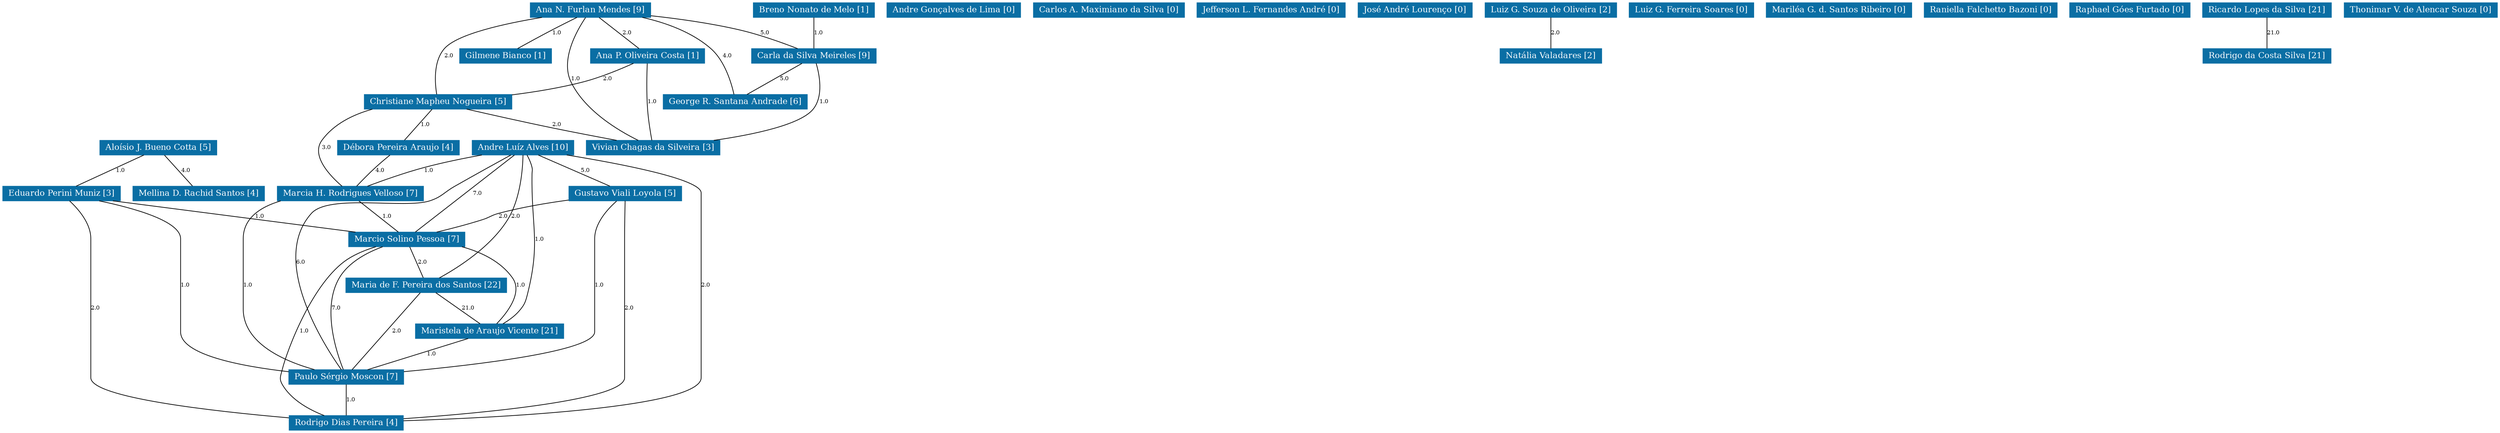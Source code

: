 strict graph grafo2 {
	graph [bb="0,0,2474,615",
		id=grafo2,
		overlap=False
	];
	node [fontsize=12,
		label="\N",
		shape=rectangle,
		style=filled
	];
	0	[URL="membro-3298545143757892.html",
		color="#0A6EA4",
		fontcolor="#FFFFFF",
		height=0.29167,
		label="Aloísio J. Bueno Cotta [5]",
		pos="108.5,406.5",
		width=1.9583];
	10	[URL="membro-8285018770645807.html",
		color="#0A6EA4",
		fontcolor="#FFFFFF",
		height=0.29167,
		label="Eduardo Perini Muniz [3]",
		pos="242.5,340.5",
		width=1.9167];
	0 -- 10	[fontsize=8,
		label=1.0,
		lp="189.5,373.5",
		pos="128.56,395.92 153.82,383.85 196.98,363.24 222.3,351.15"];
	23	[URL="membro-9434564411683567.html",
		color="#0A6EA4",
		fontcolor="#FFFFFF",
		height=0.29167,
		label="Mellina D. Rachid Santos [4]",
		pos="77.5,340.5",
		width=2.1528];
	0 -- 23	[fontsize=8,
		label=4.0,
		lp="100.5,373.5",
		pos="103.79,395.78 97.965,383.75 88.1,363.38 82.253,351.31"];
	19	[URL="membro-2752782453011955.html",
		color="#0A6EA4",
		fontcolor="#FFFFFF",
		height=0.29167,
		label="Marcio Solino Pessoa [7]",
		pos="461.5,274.5",
		width=1.8889];
	10 -- 19	[fontsize=8,
		label=1.0,
		lp="370.5,307.5",
		pos="275.29,329.92 316.69,317.82 387.51,297.12 428.85,285.04"];
	25	[URL="membro-0422485640031962.html",
		color="#0A6EA4",
		fontcolor="#FFFFFF",
		height=0.29167,
		label="Paulo Sérgio Moscon [7]",
		pos="477.5,76.5",
		width=1.875];
	10 -- 25	[fontsize=8,
		label=1.0,
		lp="303.5,208.5",
		pos="259.3,329.83 275.8,318.93 298.5,299.57 298.5,275.5 298.5,275.5 298.5,275.5 298.5,141.5 298.5,115.51 366.25,97.275 418.39,87.09"];
	30	[URL="membro-3414799692619699.html",
		color="#0A6EA4",
		fontcolor="#FFFFFF",
		height=0.29167,
		label="Rodrigo Dias Pereira [4]",
		pos="477.5,10.5",
		width=1.8472];
	10 -- 30	[fontsize=8,
		label=2.0,
		lp="251.5,175.5",
		pos="243.47,329.97 244.65,317.48 246.5,294.87 246.5,275.5 246.5,275.5 246.5,275.5 246.5,75.5 246.5,41.116 342.75,24.455 411,16.963"];
	19 -- 25	[fontsize=8,
		label=7.0,
		lp="450.5,175.5",
		pos="458.51,263.95 453.2,245.9 442.9,205.48 445.5,171 447.73,141.42 443.6,132.18 455.5,105 458.39,98.391 463.29,92.032 467.74,87.096"];
	19 -- 30	[fontsize=8,
		label=1.0,
		lp="400.5,142.5",
		pos="453.8,263.92 430.38,233.51 363.75,137.04 400.5,66 411.56,44.617 435.31,29.821 453.53,21.098"];
	20	[URL="membro-0376041929696875.html",
		color="#0A6EA4",
		fontcolor="#FFFFFF",
		height=0.29167,
		label="Maria de F. Pereira dos Santos [22]",
		pos="643.5,208.5",
		width=2.5417];
	19 -- 20	[fontsize=8,
		label=2.0,
		lp="568.5,241.5",
		pos="488.75,263.92 523.16,251.82 582.01,231.12 616.36,219.04"];
	22	[URL="membro-1832685910267156.html",
		color="#0A6EA4",
		fontcolor="#FFFFFF",
		height=0.29167,
		label="Maristela de Araujo Vicente [21]",
		pos="583.5,142.5",
		width=2.375];
	19 -- 22	[fontsize=8,
		label=1.0,
		lp="496.5,208.5",
		pos="463.28,263.62 466.52,248.1 474.64,217.73 491.5,198 509.47,176.97 537.69,161.96 558.14,153.08"];
	25 -- 30	[fontsize=8,
		label=1.0,
		lp="482.5,43.5",
		pos="477.5,65.78 477.5,53.751 477.5,33.383 477.5,21.312"];
	20 -- 25	[fontsize=8,
		label=2.0,
		lp="688.5,142.5",
		pos="653.87,197.93 668.97,182.83 693.56,153.02 677.5,132 661.28,110.77 596.58,95.828 545.1,87.027"];
	20 -- 22	[fontsize=8,
		label=21.0,
		lp="624.5,175.5",
		pos="634.39,197.78 623.11,185.75 604.02,165.38 592.7,153.31"];
	22 -- 25	[fontsize=8,
		label=1.0,
		lp="542.5,109.5",
		pos="567.4,131.78 547.36,119.68 513.35,99.146 493.4,87.102"];
	1	[URL="membro-8266113579775016.html",
		color="#0A6EA4",
		fontcolor="#FFFFFF",
		height=0.29167,
		label="Ana N. Furlan Mendes [9]",
		pos="465.5,604.5",
		width=1.9861];
	2	[URL="membro-0380297522790929.html",
		color="#0A6EA4",
		fontcolor="#FFFFFF",
		height=0.29167,
		label="Ana P. Oliveira Costa [1]",
		pos="525.5,538.5",
		width=1.8889];
	1 -- 2	[fontsize=8,
		label=2.0,
		lp="504.5,571.5",
		pos="474.61,593.78 485.89,581.75 504.98,561.38 516.3,549.31"];
	6	[URL="membro-9685470701740945.html",
		color="#0A6EA4",
		fontcolor="#FFFFFF",
		height=0.29167,
		label="Carla da Silva Meireles [9]",
		pos="275.5,538.5",
		width=1.9861];
	1 -- 6	[fontsize=8,
		label=5.0,
		lp="364.5,571.5",
		pos="422.5,593.96 403.05,589.23 379.9,583.03 359.5,576 336.95,568.23 311.99,557.03 295.18,549.09"];
	8	[URL="membro-2522406207908377.html",
		color="#0A6EA4",
		fontcolor="#FFFFFF",
		height=0.29167,
		label="Christiane Mapheu Nogueira [5]",
		pos="462.5,472.5",
		width=2.3611];
	1 -- 8	[fontsize=8,
		label=2.0,
		lp="443.5,538.5",
		pos="459.07,593.98 452.42,583.49 442.45,565.86 438.5,549 432.86,524.89 447.01,497.36 455.92,483.14"];
	11	[URL="membro-1419428893704446.html",
		color="#0A6EA4",
		fontcolor="#FFFFFF",
		height=0.29167,
		label="George R. Santana Andrade [6]",
		pos="275.5,472.5",
		width=2.3194];
	1 -- 11	[fontsize=8,
		label=4.0,
		lp="391.5,538.5",
		pos="451.62,593.95 430.77,579.61 390.11,551.66 355.5,528 332.47,512.25 305.67,494.01 289.67,483.13"];
	12	[URL="membro-0111900440522917.html",
		color="#0A6EA4",
		fontcolor="#FFFFFF",
		height=0.29167,
		label="Gilmene Bianco [1]",
		pos="704.5,538.5",
		width=1.5278];
	1 -- 12	[fontsize=8,
		label=1.0,
		lp="662.5,571.5",
		pos="537.34,594.25 575.19,588.9 617.43,582.06 635.5,576 655.29,569.37 676.24,557.51 689.79,549.11"];
	32	[URL="membro-0811158352700883.html",
		color="#0A6EA4",
		fontcolor="#FFFFFF",
		height=0.29167,
		label="Vivian Chagas da Silveira [3]",
		pos="546.5,406.5",
		width=2.1667];
	1 -- 32	[fontsize=8,
		label=1.0,
		lp="616.5,505.5",
		pos="530.43,593.99 557.41,586.48 586.19,573.04 602.5,549 632.76,504.4 579.23,441.03 556.24,417.12"];
	2 -- 8	[fontsize=8,
		label=2.0,
		lp="503.5,505.5",
		pos="515.93,527.78 504.09,515.75 484.04,495.38 472.16,483.31"];
	2 -- 32	[fontsize=8,
		label=1.0,
		lp="564.5,472.5",
		pos="533.15,527.75 540.77,517.34 551.99,500.05 556.5,483 562.59,459.99 555.17,432.01 550.23,417.43"];
	6 -- 11	[fontsize=8,
		label=5.0,
		lp="280.5,505.5",
		pos="275.5,527.78 275.5,515.75 275.5,495.38 275.5,483.31"];
	6 -- 32	[fontsize=8,
		label=1.0,
		lp="177.5,472.5",
		pos="242.13,527.99 203.27,515.29 147.41,491.01 172.5,462 182.12,450.88 361.63,428.61 468.4,416.26"];
	8 -- 32	[fontsize=8,
		label=2.0,
		lp="515.5,439.5",
		pos="475.26,461.78 491.14,449.68 518.09,429.15 533.9,417.1"];
	18	[URL="membro-9991164750729669.html",
		color="#0A6EA4",
		fontcolor="#FFFFFF",
		height=0.29167,
		label="Marcia H. Rodrigues Velloso [7]",
		pos="415.5,340.5",
		width=2.375];
	8 -- 18	[fontsize=8,
		label=3.0,
		lp="447.5,406.5",
		pos="458.97,461.73 450.21,437.52 427.61,374.99 418.95,351.03"];
	9	[URL="membro-9664531819814847.html",
		color="#0A6EA4",
		fontcolor="#FFFFFF",
		height=0.29167,
		label="Débora Pereira Araujo [4]",
		pos="303.5,406.5",
		width=1.9444];
	8 -- 9	[fontsize=8,
		label=1.0,
		lp="398.5,439.5",
		pos="438.7,461.92 408.63,449.82 357.22,429.12 327.21,417.04"];
	18 -- 19	[fontsize=8,
		label=1.0,
		lp="446.5,307.5",
		pos="422.49,329.78 431.13,317.75 445.77,297.38 454.45,285.31"];
	18 -- 25	[fontsize=8,
		label=1.0,
		lp="352.5,208.5",
		pos="387.34,329.89 378.12,325.61 368.47,319.74 361.5,312 349.87,299.09 347.5,292.87 347.5,275.5 347.5,275.5 347.5,275.5 347.5,174.5 347.5,\
126.91 404.15,99.88 442.66,87.005"];
	9 -- 18	[fontsize=8,
		label=4.0,
		lp="371.5,373.5",
		pos="320.51,395.78 341.68,383.68 377.62,363.15 398.7,351.1"];
	3	[URL="membro-4496654673061366.html",
		color="#0A6EA4",
		fontcolor="#FFFFFF",
		height=0.29167,
		label="Andre Gonçalves de Lima [0]",
		pos="634.5,604.5",
		width=2.1944];
	4	[URL="membro-5320330508972933.html",
		color="#0A6EA4",
		fontcolor="#FFFFFF",
		height=0.29167,
		label="Andre Luíz Alves [10]",
		pos="729.5,406.5",
		width=1.7222];
	4 -- 19	[fontsize=8,
		label=7.0,
		lp="551.5,340.5",
		pos="675.81,395.97 637.98,387.75 587.05,373.57 546.5,351 514.25,333.05 483.76,301.04 469.67,285.09"];
	4 -- 25	[fontsize=8,
		label=6.0,
		lp="844.5,241.5",
		pos="780.64,395.92 809.36,387.25 839.5,371.11 839.5,341.5 839.5,341.5 839.5,341.5 839.5,240.5 839.5,137.86 750.99,133.88 652.5,105 617.82,\
94.833 578.11,88.206 545.29,84.011"];
	4 -- 30	[fontsize=8,
		label=2.0,
		lp="890.5,208.5",
		pos="791.6,403.83 835.11,398.94 885.5,384.09 885.5,341.5 885.5,341.5 885.5,341.5 885.5,75.5 885.5,41.398 660.16,22.636 544.42,15.248"];
	4 -- 20	[fontsize=8,
		label=2.0,
		lp="707.5,307.5",
		pos="727.75,395.97 724.9,381.41 718.65,352.92 709.5,330 692.16,286.58 662.68,239.01 649.82,219.1"];
	4 -- 22	[fontsize=8,
		label=1.0,
		lp="806.5,274.5",
		pos="753.47,395.97 774.42,385.88 801.5,367.76 801.5,341.5 801.5,341.5 801.5,341.5 801.5,207.5 801.5,189.41 798.17,181.58 783.5,171 778.5,\
167.39 718.54,159.44 665.57,153.01"];
	4 -- 18	[fontsize=8,
		label=1.0,
		lp="518.5,373.5",
		pos="667.41,399.2 614.19,393.5 541.76,384.96 513.5,378 486.35,371.31 456.4,359.46 436.85,351.08"];
	13	[URL="membro-6464661567161861.html",
		color="#0A6EA4",
		fontcolor="#FFFFFF",
		height=0.29167,
		label="Gustavo Viali Loyola [5]",
		pos="633.5,340.5",
		width=1.875];
	4 -- 13	[fontsize=8,
		label=5.0,
		lp="692.5,373.5",
		pos="714.92,395.78 696.77,383.68 665.97,363.15 647.9,351.1"];
	13 -- 19	[fontsize=8,
		label=2.0,
		lp="557.5,307.5",
		pos="604.12,329.95 588.68,324.83 569.49,318.29 552.5,312 545.91,309.56 510.01,295.1 485.32,285.13"];
	13 -- 25	[fontsize=8,
		label=1.0,
		lp="528.5,208.5",
		pos="622.53,329.96 594.21,304.58 518.76,231.88 488.5,153 479.86,130.49 477.95,101.83 477.56,87.136"];
	13 -- 30	[fontsize=8,
		label=2.0,
		lp="741.5,175.5",
		pos="650.99,329.89 686.45,309.01 761.92,256.63 743.5,198 710.92,94.284 576.61,41.022 512.22,21.035"];
	5	[URL="membro-3410912882231783.html",
		color="#0A6EA4",
		fontcolor="#FFFFFF",
		height=0.29167,
		label="Breno Nonato de Melo [1]",
		pos="275.5,604.5",
		width=1.9861];
	5 -- 6	[fontsize=8,
		label=1.0,
		lp="280.5,571.5",
		pos="275.5,593.78 275.5,581.75 275.5,561.38 275.5,549.31"];
	7	[URL="membro-6667248292479031.html",
		color="#0A6EA4",
		fontcolor="#FFFFFF",
		height=0.29167,
		label="Carlos A. Maximiano da Silva [0]",
		pos="819.5,604.5",
		width=2.4444];
	14	[URL="membro-6632598745671715.html",
		color="#0A6EA4",
		fontcolor="#FFFFFF",
		height=0.29167,
		label="Jefferson L. Fernandes André [0]",
		pos="1012.5,604.5",
		width=2.4028];
	15	[URL="membro-2699117520955351.html",
		color="#0A6EA4",
		fontcolor="#FFFFFF",
		height=0.29167,
		label="José André Lourenço [0]",
		pos="1184.5,604.5",
		width=1.8611];
	16	[URL="membro-5722300748929381.html",
		color="#0A6EA4",
		fontcolor="#FFFFFF",
		height=0.29167,
		label="Luiz G. Souza de Oliveira [2]",
		pos="1348.5,604.5",
		width=2.1944];
	24	[URL="membro-3689867487273875.html",
		color="#0A6EA4",
		fontcolor="#FFFFFF",
		height=0.29167,
		label="Natália Valadares [2]",
		pos="1348.5,538.5",
		width=1.6111];
	16 -- 24	[fontsize=8,
		label=2.0,
		lp="1353.5,571.5",
		pos="1348.5,593.78 1348.5,581.75 1348.5,561.38 1348.5,549.31"];
	17	[URL="membro-4517059757920195.html",
		color="#0A6EA4",
		fontcolor="#FFFFFF",
		height=0.29167,
		label="Luiz G. Ferreira Soares [0]",
		pos="1517.5,604.5",
		width=2];
	21	[URL="membro-6838038881434963.html",
		color="#0A6EA4",
		fontcolor="#FFFFFF",
		height=0.29167,
		label="Mariléa G. d. Santos Ribeiro [0]",
		pos="1692.5,604.5",
		width=2.3472];
	26	[URL="membro-3349837205962461.html",
		color="#0A6EA4",
		fontcolor="#FFFFFF",
		height=0.29167,
		label="Raniella Falchetto Bazoni [0]",
		pos="1872.5,604.5",
		width=2.1528];
	27	[URL="membro-7034365539639197.html",
		color="#0A6EA4",
		fontcolor="#FFFFFF",
		height=0.29167,
		label="Raphael Góes Furtado [0]",
		pos="2038.5,604.5",
		width=1.9444];
	28	[URL="membro-2598314759854581.html",
		color="#0A6EA4",
		fontcolor="#FFFFFF",
		height=0.29167,
		label="Ricardo Lopes da Silva [21]",
		pos="2201.5,604.5",
		width=2.0833];
	29	[URL="membro-7120418895468591.html",
		color="#0A6EA4",
		fontcolor="#FFFFFF",
		height=0.29167,
		label="Rodrigo da Costa Silva [21]",
		pos="2201.5,538.5",
		width=2.0694];
	28 -- 29	[fontsize=8,
		label=21.0,
		lp="2208.5,571.5",
		pos="2201.5,593.78 2201.5,581.75 2201.5,561.38 2201.5,549.31"];
	31	[URL="membro-6095468454824366.html",
		color="#0A6EA4",
		fontcolor="#FFFFFF",
		height=0.29167,
		label="Thonimar V. de Alencar Souza [0]",
		pos="2384.5,604.5",
		width=2.4861];
}
